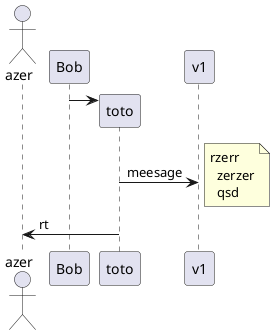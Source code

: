{
  "sha1": "gvwai3c0tr4f90nftf9m6ysw4gsv17g",
  "insertion": {
    "when": "2024-06-01T09:03:08.423Z",
    "user": "plantuml@gmail.com"
  }
}
@startuml
actor azer
participant Bob
create toto
Bob -> toto
toto -> v1 : meesage
'note left : titi
note right
rzerr
  zerzer
  qsd
end note
toto -> azer : rt
@enduml

